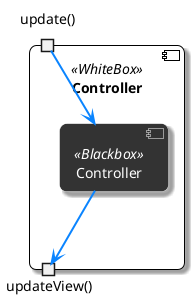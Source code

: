 @startuml
' ------------------------------------------------------------
' View Component – verfeinerte Darstellung
' ------------------------------------------------------------

skinparam componentStyle uml2
skinparam roundCorner 15
skinparam shadowing true
skinparam lollipopSize 18
skinparam ComponentPadding 50
skinparam ArrowColor #0A84FF
skinparam ArrowThickness 2

' ------------------------------------------------------------
' Stereotyp‐Stile
skinparam component<<BlackBox>> {
  BackgroundColor #333333
  BorderColor White
  FontColor White
}

skinparam component<<WhiteBox>> {
  BackgroundColor White
  BorderColor Black
  FontColor Black
}


' ------------------------------------------------------------
component "Controller\n" as C <<WhiteBox>> {

  ' Bereitgestellte Schnittstelle (Lollipop)
  portout "updateView()" as uV

  ' Benötigte Schnittstellen (Socket)
  portin  "update()"   as u

  component Controller <<Blackbox>> as CB
}

' Verkabelung
u --> CB
CB --> uV

@enduml